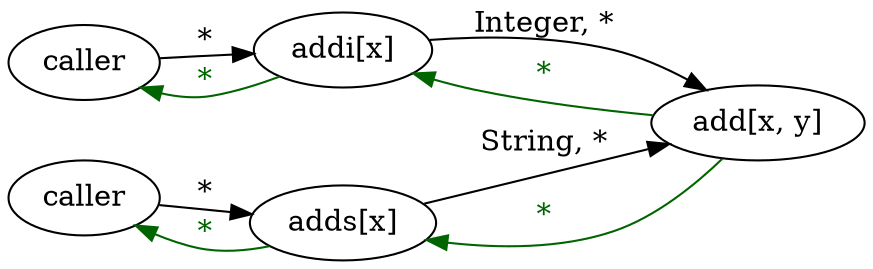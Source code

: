 digraph {
  rankdir=LR;
  size="8,!";

  e_addi [label="caller"];
  addi [label="addi[x]"];
  e_adds [label="caller"];
  adds [label="adds[x]"];
  add_aa [label="add[x, y]"]

  e_addi -> addi [label="*"];
  addi -> e_addi [label="*", color="/svg/darkgreen", fontcolor="/svg/darkgreen"];
  addi -> add_aa [label="Integer, *"];
  add_aa -> addi [label="*", color="/svg/darkgreen", fontcolor="/svg/darkgreen"];

  e_adds -> adds [label="*"];
  adds -> e_adds [label="*", color="/svg/darkgreen", fontcolor="/svg/darkgreen"];
  adds -> add_aa [label="String, *"];
  add_aa -> adds [label="*", color="/svg/darkgreen", fontcolor="/svg/darkgreen"];

  { rank=same; e_addi e_adds }
  { rank=same; addi adds }
}